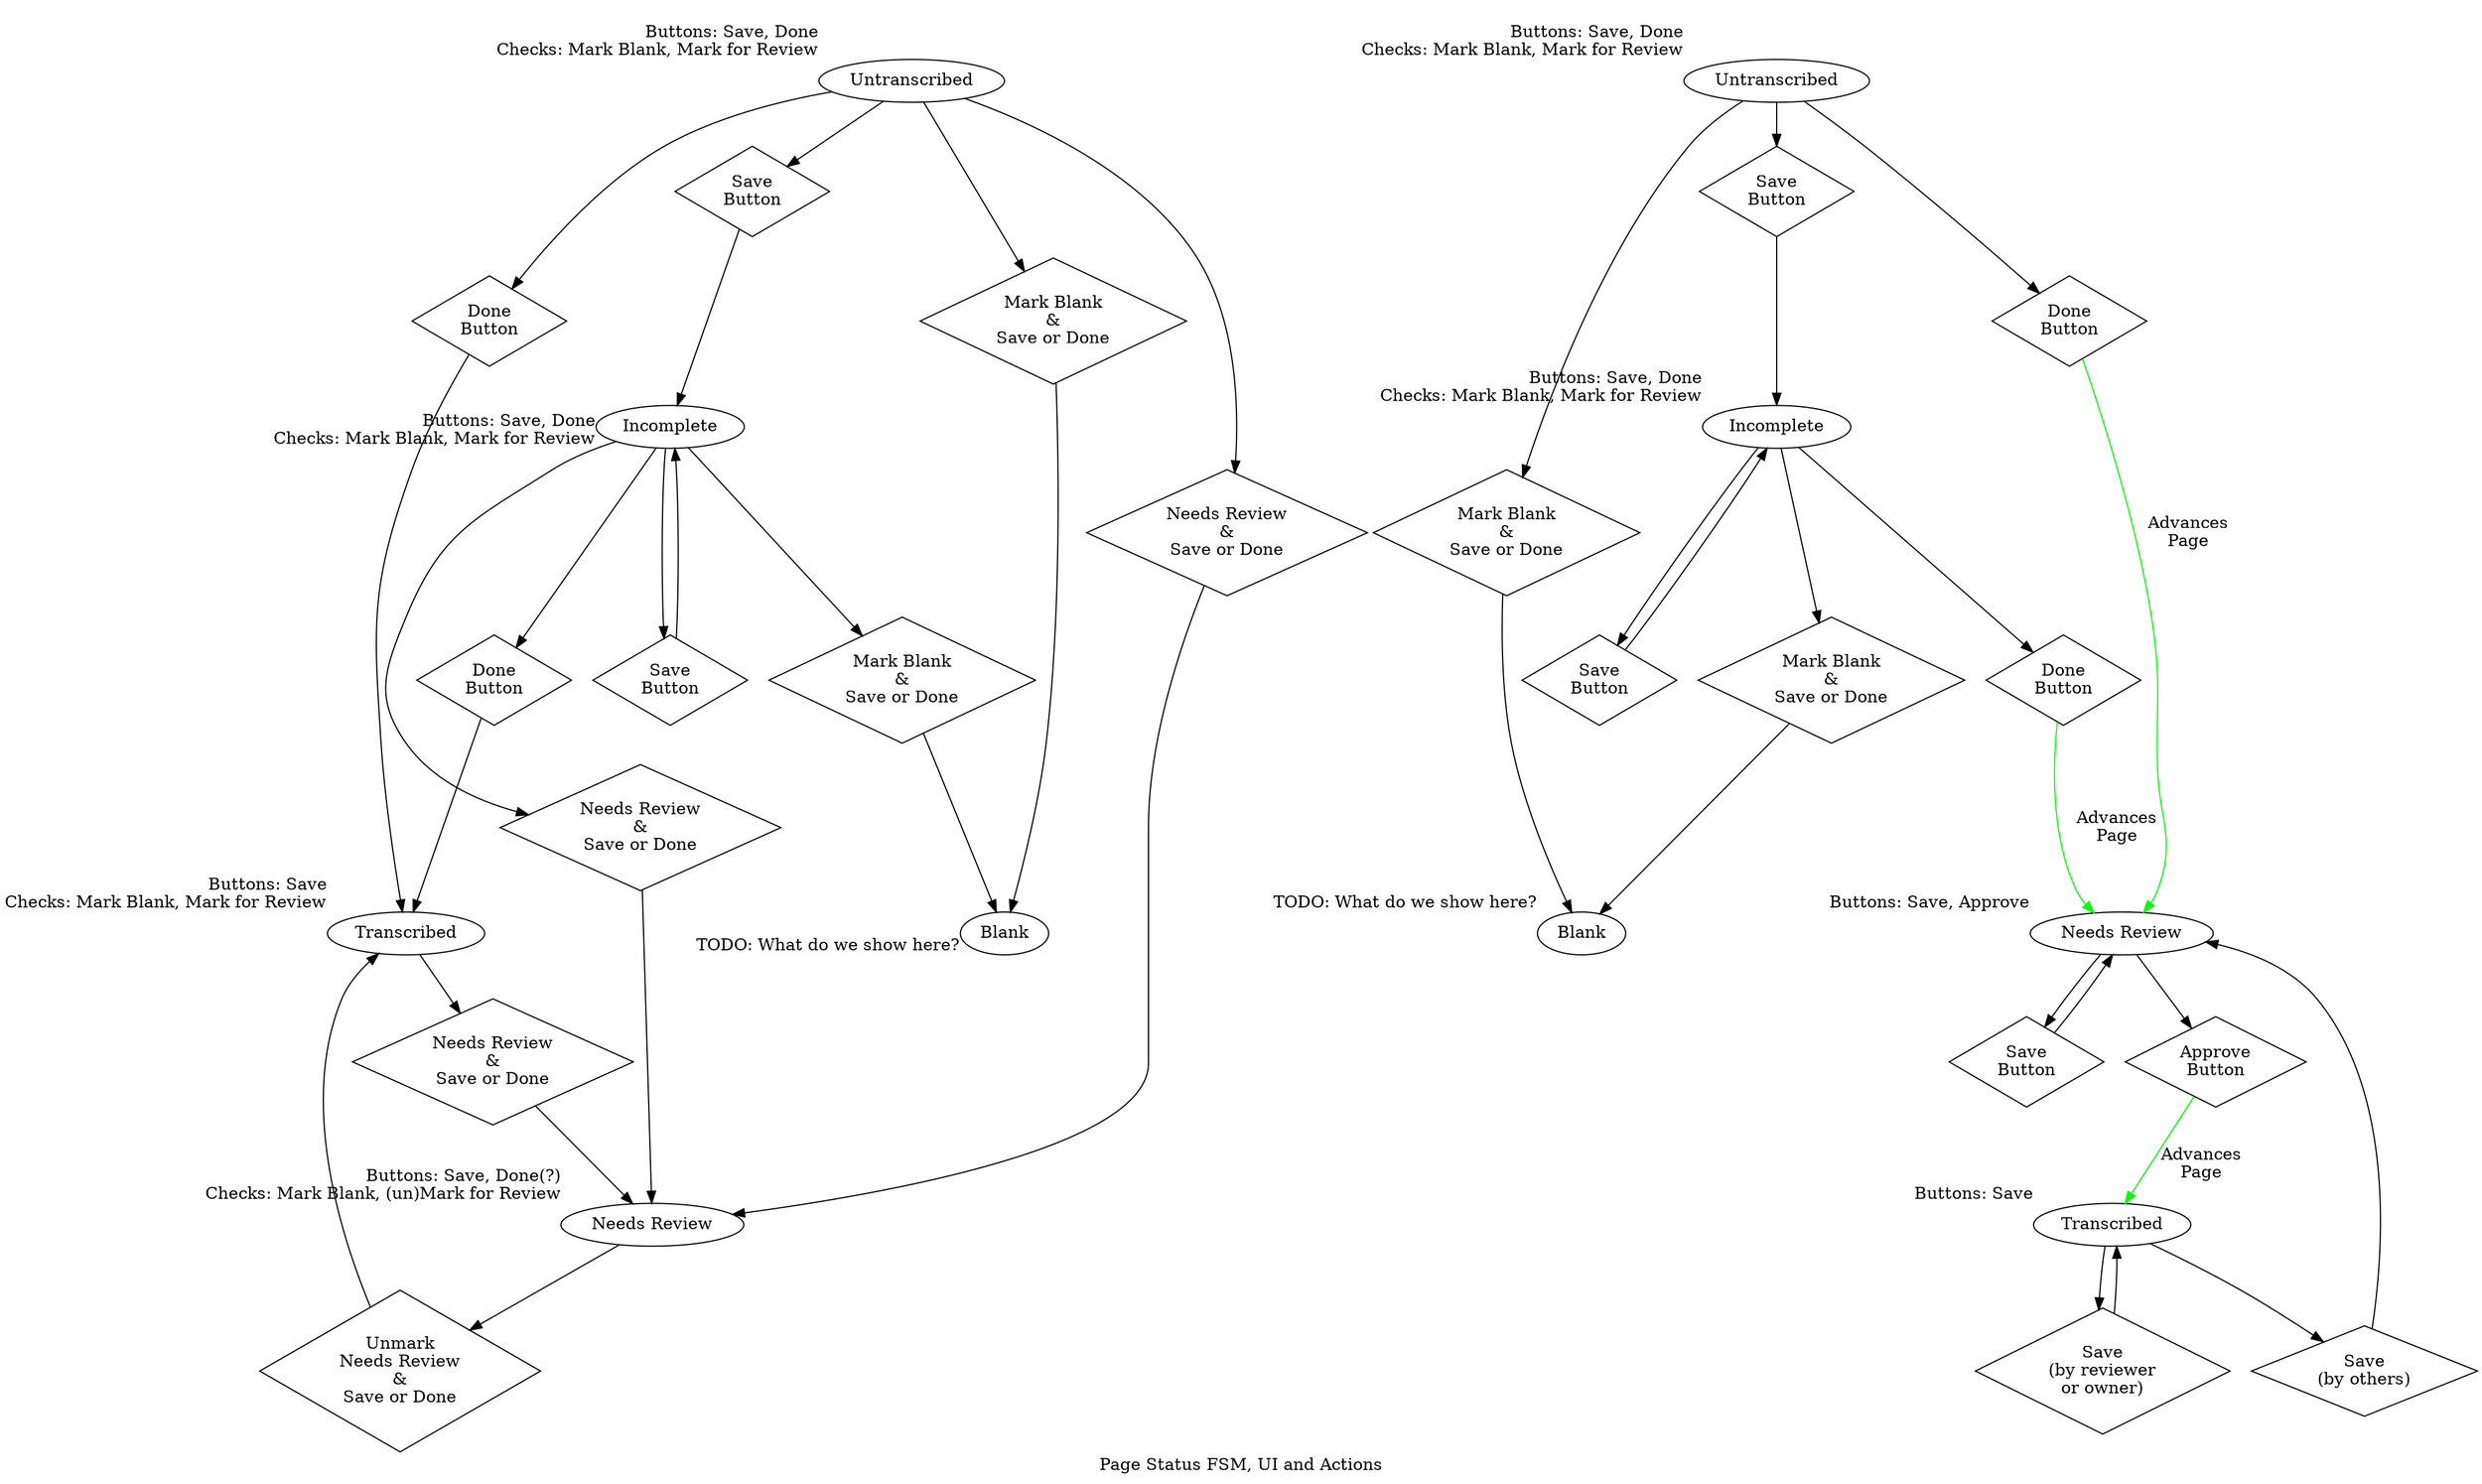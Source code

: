 digraph page_status_fsm {
  label="Page Status FSM, UI and Actions";
//  rotate=90;
  overlap=false;
  splines=true;
  rankdir="TB";

  subgraph optional_flow {
    label="Review Optional Workflow";

    start[
      label="Untranscribed",
      xlabel="\rButtons: Save, Done\rChecks: Mark Blank, Mark for Review"
      // TODO shade to look initial?  In progress? Not complete?
    ];
    { rank=source; start; }

    save_to_untranscribed[
      label="Save\nButton",
      shape=diamond
    ];

    start -> save_to_untranscribed;

    mark_blank_to_untranscribed[
      label="Mark Blank\n&\nSave or Done",
      shape=diamond
    ];




    incomplete[
      label="Incomplete",
      xlabel="\rButtons: Save, Done\rChecks: Mark Blank, Mark for Review"
    ];

    save_to_untranscribed -> incomplete;

    save_to_incomplete[
      label="Save\nButton",
      shape=diamond
    ];


    incomplete -> save_to_incomplete;
    save_to_incomplete -> incomplete;


    mark_blank_to_incomplete[
      label="Mark Blank\n&\nSave or Done",
      shape=diamond
    ];

 
    blank[
      label="Blank",
      // TODO what do we show here already?
      xlabel="\rTODO: What do we show here?"
    ];

    
    start -> mark_blank_to_untranscribed;
    mark_blank_to_untranscribed -> blank;

    incomplete -> mark_blank_to_incomplete;
    mark_blank_to_incomplete -> blank;



    needs_review[
      label="Needs Review",
      xlabel="\rButtons: Save, Done(?)\rChecks: Mark Blank, (un)Mark for Review"
    ]

    done_to_untranscribed[
      label="Done\nButton",
      shape=diamond
    ];

    done_to_incomplete[
      label="Done\nButton",
      shape=diamond
    ];
    


    mark_needs_review_to_untranscribed[
      label="Needs Review\n&\nSave or Done",
      shape=diamond
    ];

    mark_needs_review_to_incomplete[
      label="Needs Review\n&\nSave or Done",
      shape=diamond
    ];

    mark_needs_review_to_transcribed[
      label="Needs Review\n&\nSave or Done",
      shape=diamond
    ];


    transcribed[
      label="Transcribed",
      xlabel="\rButtons: Save\rChecks: Mark Blank, Mark for Review"
    ];

    start -> mark_needs_review_to_untranscribed;
    mark_needs_review_to_untranscribed -> needs_review;
    incomplete -> mark_needs_review_to_incomplete;
    mark_needs_review_to_incomplete -> needs_review;
    transcribed -> mark_needs_review_to_transcribed;
    mark_needs_review_to_transcribed -> needs_review;

    unmark_needs_review_to_needs_review[
      label="Unmark\nNeeds Review\n&\nSave or Done",
      shape=diamond
    ];


    needs_review -> unmark_needs_review_to_needs_review;
    unmark_needs_review_to_needs_review -> transcribed;


    start -> done_to_untranscribed;
    done_to_untranscribed -> transcribed;
    incomplete -> done_to_incomplete;
    done_to_incomplete -> transcribed;

    //indexed[
    //  label="Indexed",
    //  xlabel="\rButtons: Save\rChecks: Mark Blank, Mark for Review"
    //];

    // TODO deal with translation

  };
  // TODO subgraphs for each review workflow
  subgraph required_flow {
    label="Required Review Workflow";

    rstart[
      label="Untranscribed",
      xlabel="\rButtons: Save, Done\rChecks: Mark Blank, Mark for Review"
      // TODO shade to look initial?  In progress? Not complete?
    ];
    { rank=source; rstart; }

    rsave_to_untranscribed[
      label="Save\nButton",
      shape=diamond
    ];

    rstart -> rsave_to_untranscribed;

    rmark_blank_to_untranscribed[
      label="Mark Blank\n&\nSave or Done",
      shape=diamond
    ];




    rincomplete[
      label="Incomplete",
      xlabel="\rButtons: Save, Done\rChecks: Mark Blank, Mark for Review"
    ];

    rsave_to_untranscribed -> rincomplete;

    rsave_to_incomplete[
      label="Save\nButton",
      shape=diamond
    ];


    rincomplete -> rsave_to_incomplete;
    rsave_to_incomplete -> rincomplete;


    rmark_blank_to_incomplete[
      label="Mark Blank\n&\nSave or Done",
      shape=diamond
    ];

 
    rblank[
      label="Blank",
      // TODO what do we show here already?
      xlabel="\rTODO: What do we show here?"
    ];

    
    rstart -> rmark_blank_to_untranscribed;
    rmark_blank_to_untranscribed -> rblank;

    rincomplete -> rmark_blank_to_incomplete;
    rmark_blank_to_incomplete -> rblank;



    rneeds_review[
      label="Needs Review",
      xlabel="\rButtons: Save, Approve"
    ]

    rdone_to_untranscribed[
      label="Done\nButton",
      shape=diamond
    ];

    rdone_to_incomplete[
      label="Done\nButton",
      shape=diamond
    ];
    
    rincomplete -> rdone_to_incomplete;
    rdone_to_incomplete -> rneeds_review[label="Advances\nPage",color=green];

    rsave_to_needs_review[
      label="Save\nButton",
      shape=diamond
    ];
    rneeds_review -> rsave_to_needs_review;
    rsave_to_needs_review -> rneeds_review;



    rtranscribed[
      label="Transcribed",
      xlabel="\rButtons: Save"
    ];



    rapprove_to_needs_review[
      label="Approve\nButton",
      shape=diamond
    ];

    rneeds_review -> rapprove_to_needs_review;
    rapprove_to_needs_review -> rtranscribed[label="Advances\nPage",color=green];

    rsave_to_transcribed_reviewer[
      label="Save\n(by reviewer\nor owner)",
      shape=diamond
    ];

    rsave_to_transcribed_nonreviewer[
      label="Save\n(by others)",
      shape=diamond
    ];


    rtranscribed -> rsave_to_transcribed_reviewer;
    rsave_to_transcribed_reviewer -> rtranscribed;

    rtranscribed -> rsave_to_transcribed_nonreviewer;
    rsave_to_transcribed_nonreviewer -> rneeds_review;

    rstart -> rdone_to_untranscribed;
    rdone_to_untranscribed -> rneeds_review[label="Advances\nPage",color=green];

    //indexed[
    //  label="Indexed",
    //  xlabel="\rButtons: Save\rChecks: Mark Blank, Mark for Review"
    //];

    // TODO deal with translation

  };



}

